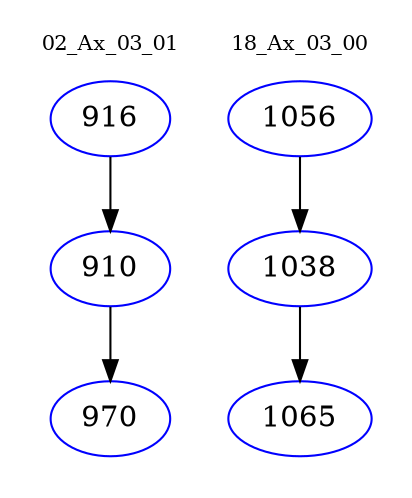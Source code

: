 digraph{
subgraph cluster_0 {
color = white
label = "02_Ax_03_01";
fontsize=10;
T0_916 [label="916", color="blue"]
T0_916 -> T0_910 [color="black"]
T0_910 [label="910", color="blue"]
T0_910 -> T0_970 [color="black"]
T0_970 [label="970", color="blue"]
}
subgraph cluster_1 {
color = white
label = "18_Ax_03_00";
fontsize=10;
T1_1056 [label="1056", color="blue"]
T1_1056 -> T1_1038 [color="black"]
T1_1038 [label="1038", color="blue"]
T1_1038 -> T1_1065 [color="black"]
T1_1065 [label="1065", color="blue"]
}
}
